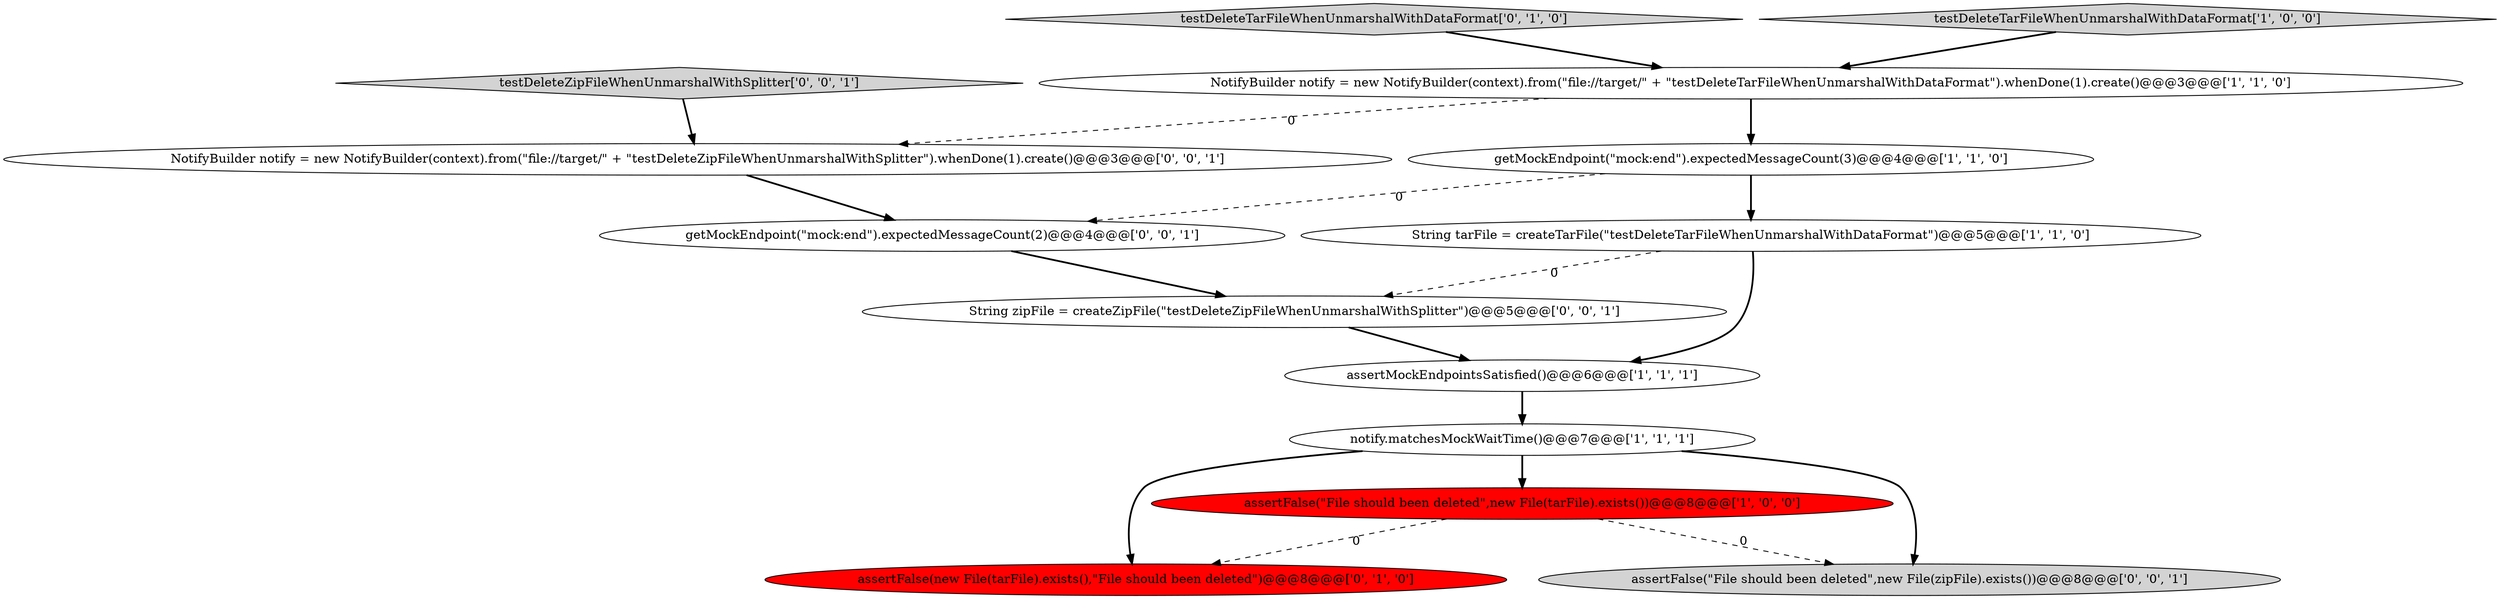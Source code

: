 digraph {
2 [style = filled, label = "assertFalse(\"File should been deleted\",new File(tarFile).exists())@@@8@@@['1', '0', '0']", fillcolor = red, shape = ellipse image = "AAA1AAABBB1BBB"];
8 [style = filled, label = "testDeleteTarFileWhenUnmarshalWithDataFormat['0', '1', '0']", fillcolor = lightgray, shape = diamond image = "AAA0AAABBB2BBB"];
12 [style = filled, label = "NotifyBuilder notify = new NotifyBuilder(context).from(\"file://target/\" + \"testDeleteZipFileWhenUnmarshalWithSplitter\").whenDone(1).create()@@@3@@@['0', '0', '1']", fillcolor = white, shape = ellipse image = "AAA0AAABBB3BBB"];
7 [style = filled, label = "assertFalse(new File(tarFile).exists(),\"File should been deleted\")@@@8@@@['0', '1', '0']", fillcolor = red, shape = ellipse image = "AAA1AAABBB2BBB"];
11 [style = filled, label = "testDeleteZipFileWhenUnmarshalWithSplitter['0', '0', '1']", fillcolor = lightgray, shape = diamond image = "AAA0AAABBB3BBB"];
10 [style = filled, label = "getMockEndpoint(\"mock:end\").expectedMessageCount(2)@@@4@@@['0', '0', '1']", fillcolor = white, shape = ellipse image = "AAA0AAABBB3BBB"];
13 [style = filled, label = "assertFalse(\"File should been deleted\",new File(zipFile).exists())@@@8@@@['0', '0', '1']", fillcolor = lightgray, shape = ellipse image = "AAA0AAABBB3BBB"];
0 [style = filled, label = "NotifyBuilder notify = new NotifyBuilder(context).from(\"file://target/\" + \"testDeleteTarFileWhenUnmarshalWithDataFormat\").whenDone(1).create()@@@3@@@['1', '1', '0']", fillcolor = white, shape = ellipse image = "AAA0AAABBB1BBB"];
9 [style = filled, label = "String zipFile = createZipFile(\"testDeleteZipFileWhenUnmarshalWithSplitter\")@@@5@@@['0', '0', '1']", fillcolor = white, shape = ellipse image = "AAA0AAABBB3BBB"];
3 [style = filled, label = "assertMockEndpointsSatisfied()@@@6@@@['1', '1', '1']", fillcolor = white, shape = ellipse image = "AAA0AAABBB1BBB"];
6 [style = filled, label = "getMockEndpoint(\"mock:end\").expectedMessageCount(3)@@@4@@@['1', '1', '0']", fillcolor = white, shape = ellipse image = "AAA0AAABBB1BBB"];
4 [style = filled, label = "String tarFile = createTarFile(\"testDeleteTarFileWhenUnmarshalWithDataFormat\")@@@5@@@['1', '1', '0']", fillcolor = white, shape = ellipse image = "AAA0AAABBB1BBB"];
1 [style = filled, label = "notify.matchesMockWaitTime()@@@7@@@['1', '1', '1']", fillcolor = white, shape = ellipse image = "AAA0AAABBB1BBB"];
5 [style = filled, label = "testDeleteTarFileWhenUnmarshalWithDataFormat['1', '0', '0']", fillcolor = lightgray, shape = diamond image = "AAA0AAABBB1BBB"];
8->0 [style = bold, label=""];
9->3 [style = bold, label=""];
4->3 [style = bold, label=""];
6->4 [style = bold, label=""];
4->9 [style = dashed, label="0"];
1->2 [style = bold, label=""];
12->10 [style = bold, label=""];
10->9 [style = bold, label=""];
11->12 [style = bold, label=""];
0->12 [style = dashed, label="0"];
3->1 [style = bold, label=""];
5->0 [style = bold, label=""];
2->7 [style = dashed, label="0"];
0->6 [style = bold, label=""];
1->7 [style = bold, label=""];
1->13 [style = bold, label=""];
2->13 [style = dashed, label="0"];
6->10 [style = dashed, label="0"];
}
